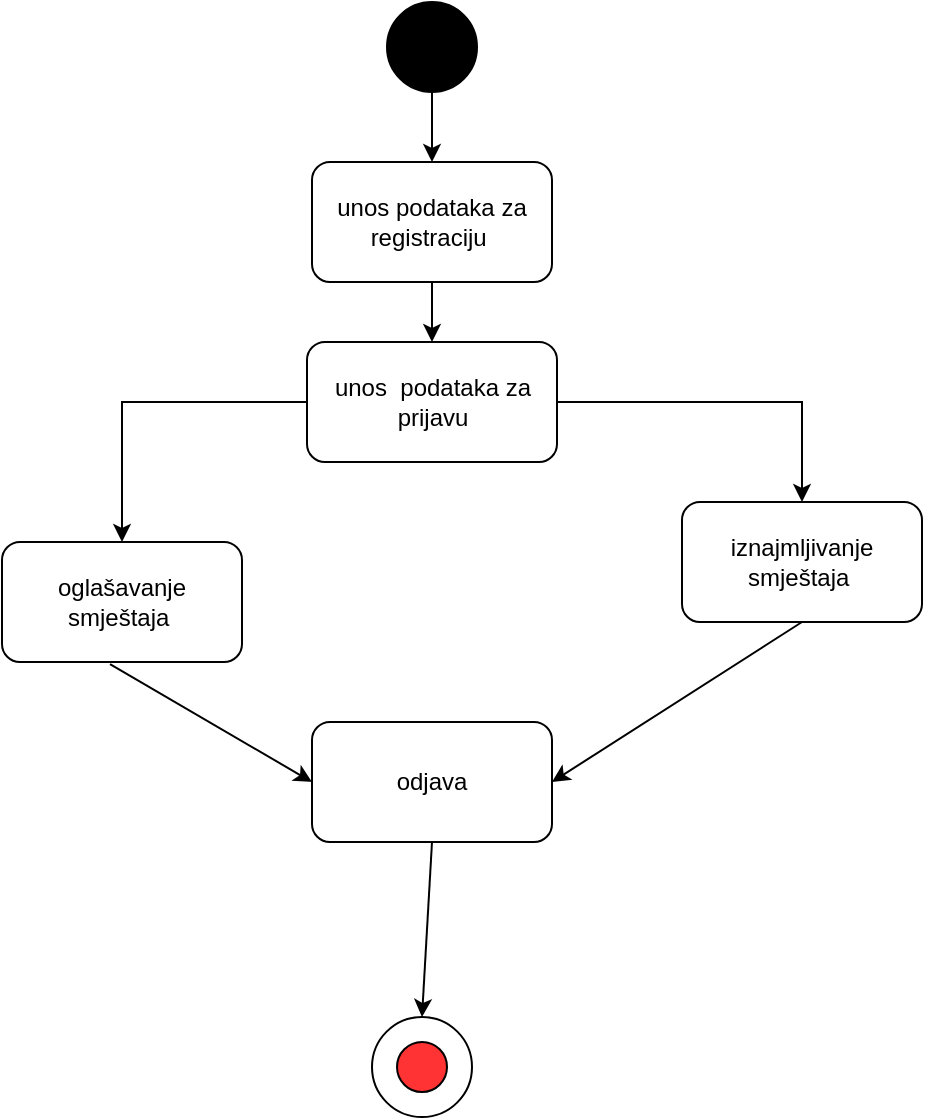 <mxfile version="20.8.13" type="device"><diagram name="Page-1" id="DXlYLDeMQtfbVgS4vmWb"><mxGraphModel dx="1050" dy="581" grid="1" gridSize="10" guides="1" tooltips="1" connect="1" arrows="1" fold="1" page="1" pageScale="1" pageWidth="850" pageHeight="1100" math="0" shadow="0"><root><mxCell id="0"/><mxCell id="1" parent="0"/><mxCell id="oDOKGv1Z7BzViFmdeG1E-12" value="" style="edgeStyle=orthogonalEdgeStyle;rounded=0;orthogonalLoop=1;jettySize=auto;html=1;" edge="1" parent="1" source="oDOKGv1Z7BzViFmdeG1E-1" target="oDOKGv1Z7BzViFmdeG1E-2"><mxGeometry relative="1" as="geometry"/></mxCell><mxCell id="oDOKGv1Z7BzViFmdeG1E-1" value="" style="ellipse;whiteSpace=wrap;html=1;aspect=fixed;fillStyle=solid;fillColor=#000000;" vertex="1" parent="1"><mxGeometry x="352.5" y="50" width="45" height="45" as="geometry"/></mxCell><mxCell id="oDOKGv1Z7BzViFmdeG1E-13" value="" style="edgeStyle=orthogonalEdgeStyle;rounded=0;orthogonalLoop=1;jettySize=auto;html=1;" edge="1" parent="1" source="oDOKGv1Z7BzViFmdeG1E-2" target="oDOKGv1Z7BzViFmdeG1E-3"><mxGeometry relative="1" as="geometry"/></mxCell><mxCell id="oDOKGv1Z7BzViFmdeG1E-2" value="unos podataka za registraciju&amp;nbsp;" style="rounded=1;whiteSpace=wrap;html=1;fillStyle=solid;fillColor=#FFFFFF;" vertex="1" parent="1"><mxGeometry x="315" y="130" width="120" height="60" as="geometry"/></mxCell><mxCell id="oDOKGv1Z7BzViFmdeG1E-15" value="" style="edgeStyle=orthogonalEdgeStyle;rounded=0;orthogonalLoop=1;jettySize=auto;html=1;" edge="1" parent="1" source="oDOKGv1Z7BzViFmdeG1E-3" target="oDOKGv1Z7BzViFmdeG1E-5"><mxGeometry relative="1" as="geometry"/></mxCell><mxCell id="oDOKGv1Z7BzViFmdeG1E-16" value="" style="edgeStyle=orthogonalEdgeStyle;rounded=0;orthogonalLoop=1;jettySize=auto;html=1;" edge="1" parent="1" source="oDOKGv1Z7BzViFmdeG1E-3" target="oDOKGv1Z7BzViFmdeG1E-4"><mxGeometry relative="1" as="geometry"/></mxCell><mxCell id="oDOKGv1Z7BzViFmdeG1E-3" value="unos&amp;nbsp; podataka za prijavu" style="rounded=1;whiteSpace=wrap;html=1;fillStyle=solid;fillColor=#FFFFFF;" vertex="1" parent="1"><mxGeometry x="312.5" y="220" width="125" height="60" as="geometry"/></mxCell><mxCell id="oDOKGv1Z7BzViFmdeG1E-4" value="oglašavanje smještaja&amp;nbsp;" style="rounded=1;whiteSpace=wrap;html=1;fillStyle=solid;fillColor=#FFFFFF;" vertex="1" parent="1"><mxGeometry x="160" y="320" width="120" height="60" as="geometry"/></mxCell><mxCell id="oDOKGv1Z7BzViFmdeG1E-5" value="iznajmljivanje smještaja&amp;nbsp;" style="rounded=1;whiteSpace=wrap;html=1;fillStyle=solid;fillColor=#FFFFFF;" vertex="1" parent="1"><mxGeometry x="500" y="300" width="120" height="60" as="geometry"/></mxCell><mxCell id="oDOKGv1Z7BzViFmdeG1E-7" value="odjava" style="rounded=1;whiteSpace=wrap;html=1;fillStyle=solid;fillColor=#FFFFFF;" vertex="1" parent="1"><mxGeometry x="315" y="410" width="120" height="60" as="geometry"/></mxCell><mxCell id="oDOKGv1Z7BzViFmdeG1E-8" value="" style="ellipse;whiteSpace=wrap;html=1;aspect=fixed;fillStyle=solid;fillColor=#FFFFFF;" vertex="1" parent="1"><mxGeometry x="345" y="557.5" width="50" height="50" as="geometry"/></mxCell><mxCell id="oDOKGv1Z7BzViFmdeG1E-9" value="" style="ellipse;whiteSpace=wrap;html=1;aspect=fixed;fillStyle=solid;fillColor=#FF3333;" vertex="1" parent="1"><mxGeometry x="357.5" y="570" width="25" height="25" as="geometry"/></mxCell><mxCell id="oDOKGv1Z7BzViFmdeG1E-19" value="" style="endArrow=classic;html=1;rounded=0;exitX=0.45;exitY=1.017;exitDx=0;exitDy=0;exitPerimeter=0;entryX=0;entryY=0.5;entryDx=0;entryDy=0;" edge="1" parent="1" source="oDOKGv1Z7BzViFmdeG1E-4" target="oDOKGv1Z7BzViFmdeG1E-7"><mxGeometry width="50" height="50" relative="1" as="geometry"><mxPoint x="400" y="300" as="sourcePoint"/><mxPoint x="450" y="250" as="targetPoint"/></mxGeometry></mxCell><mxCell id="oDOKGv1Z7BzViFmdeG1E-20" value="" style="endArrow=classic;html=1;rounded=0;exitX=0.5;exitY=1;exitDx=0;exitDy=0;entryX=1;entryY=0.5;entryDx=0;entryDy=0;" edge="1" parent="1" source="oDOKGv1Z7BzViFmdeG1E-5" target="oDOKGv1Z7BzViFmdeG1E-7"><mxGeometry width="50" height="50" relative="1" as="geometry"><mxPoint x="400" y="300" as="sourcePoint"/><mxPoint x="450" y="250" as="targetPoint"/></mxGeometry></mxCell><mxCell id="oDOKGv1Z7BzViFmdeG1E-23" value="" style="endArrow=classic;html=1;rounded=0;exitX=0.5;exitY=1;exitDx=0;exitDy=0;entryX=0.5;entryY=0;entryDx=0;entryDy=0;" edge="1" parent="1" source="oDOKGv1Z7BzViFmdeG1E-7" target="oDOKGv1Z7BzViFmdeG1E-8"><mxGeometry width="50" height="50" relative="1" as="geometry"><mxPoint x="400" y="500" as="sourcePoint"/><mxPoint x="370" y="550" as="targetPoint"/></mxGeometry></mxCell></root></mxGraphModel></diagram></mxfile>